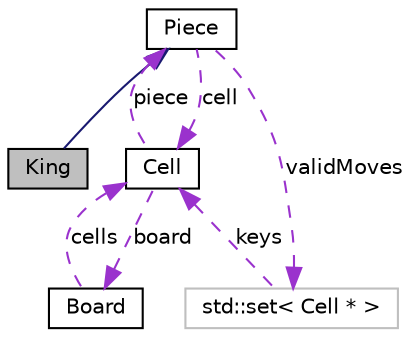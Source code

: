 digraph G
{
  bgcolor="transparent";
  edge [fontname="Helvetica",fontsize="10",labelfontname="Helvetica",labelfontsize="10"];
  node [fontname="Helvetica",fontsize="10",shape=record];
  Node1 [label="King",height=0.2,width=0.4,color="black", fillcolor="grey75", style="filled" fontcolor="black"];
  Node2 -> Node1 [dir=back,color="midnightblue",fontsize="10",style="solid",fontname="Helvetica"];
  Node2 [label="Piece",height=0.2,width=0.4,color="black",URL="$d5/df0/classPiece.html",tooltip="Virtual base class for all Piece objects."];
  Node3 -> Node2 [dir=back,color="darkorchid3",fontsize="10",style="dashed",label="cell",fontname="Helvetica"];
  Node3 [label="Cell",height=0.2,width=0.4,color="black",URL="$de/dfd/classCell.html",tooltip="An interface for the Cell class that holds a piece (real or empty)."];
  Node4 -> Node3 [dir=back,color="darkorchid3",fontsize="10",style="dashed",label="board",fontname="Helvetica"];
  Node4 [label="Board",height=0.2,width=0.4,color="black",URL="$de/d23/classBoard.html",tooltip="An interface for the Board class."];
  Node3 -> Node4 [dir=back,color="darkorchid3",fontsize="10",style="dashed",label="cells",fontname="Helvetica"];
  Node2 -> Node3 [dir=back,color="darkorchid3",fontsize="10",style="dashed",label="piece",fontname="Helvetica"];
  Node5 -> Node2 [dir=back,color="darkorchid3",fontsize="10",style="dashed",label="validMoves",fontname="Helvetica"];
  Node5 [label="std::set\< Cell * \>",height=0.2,width=0.4,color="grey75"];
  Node3 -> Node5 [dir=back,color="darkorchid3",fontsize="10",style="dashed",label="keys",fontname="Helvetica"];
}
